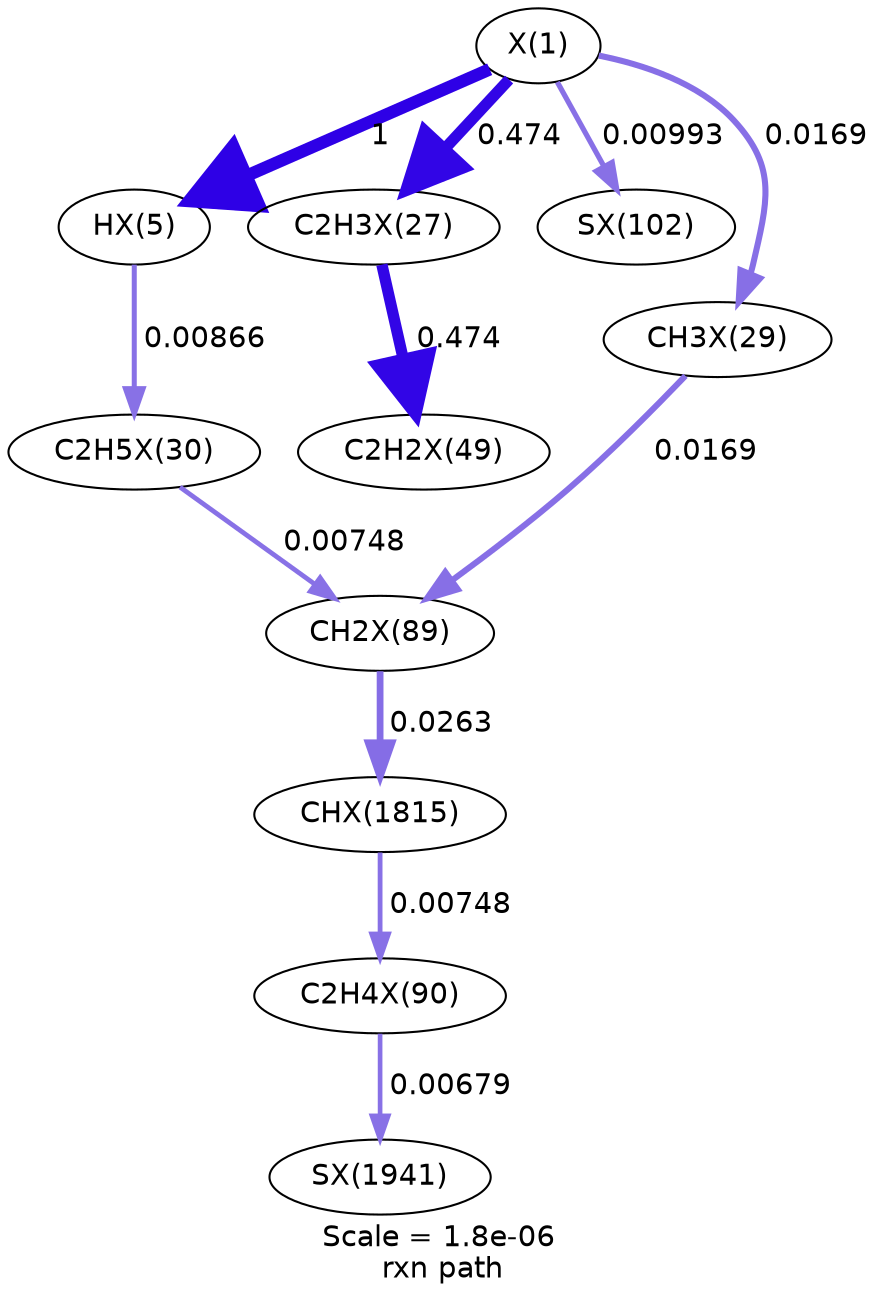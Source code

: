 digraph reaction_paths {
center=1;
s26 -> s27[fontname="Helvetica", style="setlinewidth(6)", arrowsize=3, color="0.7, 1.5, 0.9"
, label=" 1"];
s26 -> s28[fontname="Helvetica", style="setlinewidth(5.44)", arrowsize=2.72, color="0.7, 0.974, 0.9"
, label=" 0.474"];
s26 -> s49[fontname="Helvetica", style="setlinewidth(2.52)", arrowsize=1.26, color="0.7, 0.51, 0.9"
, label=" 0.00993"];
s26 -> s29[fontname="Helvetica", style="setlinewidth(2.92)", arrowsize=1.46, color="0.7, 0.517, 0.9"
, label=" 0.0169"];
s27 -> s30[fontname="Helvetica", style="setlinewidth(2.41)", arrowsize=1.21, color="0.7, 0.509, 0.9"
, label=" 0.00866"];
s28 -> s37[fontname="Helvetica", style="setlinewidth(5.44)", arrowsize=2.72, color="0.7, 0.974, 0.9"
, label=" 0.474"];
s30 -> s45[fontname="Helvetica", style="setlinewidth(2.3)", arrowsize=1.15, color="0.7, 0.507, 0.9"
, label=" 0.00748"];
s29 -> s45[fontname="Helvetica", style="setlinewidth(2.92)", arrowsize=1.46, color="0.7, 0.517, 0.9"
, label=" 0.0169"];
s45 -> s75[fontname="Helvetica", style="setlinewidth(3.25)", arrowsize=1.63, color="0.7, 0.526, 0.9"
, label=" 0.0263"];
s75 -> s46[fontname="Helvetica", style="setlinewidth(2.3)", arrowsize=1.15, color="0.7, 0.507, 0.9"
, label=" 0.00748"];
s46 -> s76[fontname="Helvetica", style="setlinewidth(2.23)", arrowsize=1.12, color="0.7, 0.507, 0.9"
, label=" 0.00679"];
s26 [ fontname="Helvetica", label="X(1)"];
s27 [ fontname="Helvetica", label="HX(5)"];
s28 [ fontname="Helvetica", label="C2H3X(27)"];
s29 [ fontname="Helvetica", label="CH3X(29)"];
s30 [ fontname="Helvetica", label="C2H5X(30)"];
s37 [ fontname="Helvetica", label="C2H2X(49)"];
s45 [ fontname="Helvetica", label="CH2X(89)"];
s46 [ fontname="Helvetica", label="C2H4X(90)"];
s49 [ fontname="Helvetica", label="SX(102)"];
s75 [ fontname="Helvetica", label="CHX(1815)"];
s76 [ fontname="Helvetica", label="SX(1941)"];
 label = "Scale = 1.8e-06\l rxn path";
 fontname = "Helvetica";
}
